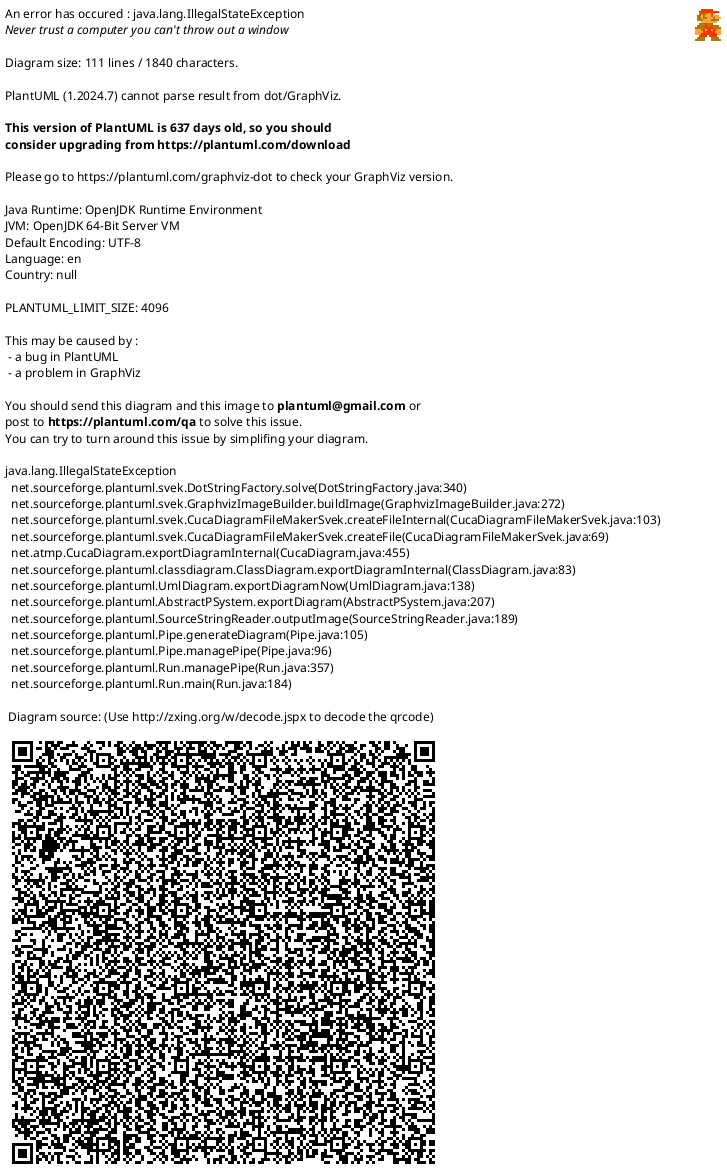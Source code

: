 
@startuml

' --------------------
' | configuration
' --------------------
hide circle
skinparam linetype ortho
left to right direction
' skinparam nodesep 100
' skinparam ranksep 100

' --------------------
' | entities
' --------------------
package "User Repo" as user_repo {
    entity users {
        id: int <<PK>>
        --
        username: string
        display_name: string
        spotify_token: string
        hashed_password: string
        is_admin: bool
    }
}

package "Session Repo" as session_repo {
    entity sessions {
        id: int <<PK>>
        --
        name: string
        created_by: int
        created_at: int
        max_submissions: int
        start_at: int
        submission_phase_duration: int
        vote_phase_duration: int
    }

    entity players {
        session_id: int <<FK>>
        player_id: int <<FK>>
        --
        playlist_id: string
    }

    

    entity candidates {
        id: int <<PK>>
        --
        nominator_id: int <<FK>>
        session_id: int <<FK>>
        track_id: string
    }

    

    entity votes {
        session_id: int <<FK>>
        voter_id: int <<FK>>
        candidate_id: int <<FK>>
        --
    }

    
}

package "Music Repo" as music_repo {
    entity artists {
        id: string <<PK>>
        --
        name: string
        url: string
    }

    entity albums {
        id: string <<PK>>
        --
        name: string
        url: string
    }

    entity playlists {
        id: string <<PK>>
        --
        name: string
        url: string
    }

    entity tracks {
        id: string <<PK>>
        --
        name: string
        artists: string
        album: string
        explicit: bool
        url: string
    }

}

' --------------------
' | relationships
' --------------------
players }|--|| sessions
players }o--|| users

candidates }o--|| players
candidates }o--|| sessions
candidates }o--|| tracks

votes }o--|| players
votes }o--|| candidates
votes }o--|| sessions

tracks }|--|{ artists
tracks }|--|| albums
tracks }o--o{ playlists


@enduml
